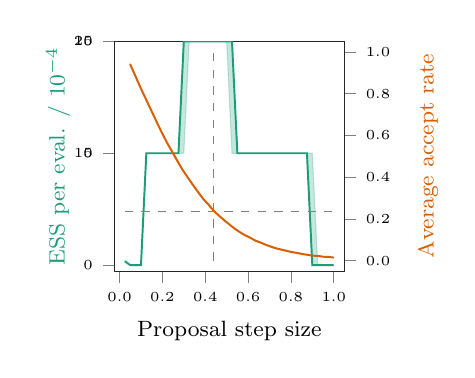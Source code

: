 % This file was created by matplotlib2tikz v0.6.11.
\pgfplotsset{scaled y ticks=false}
\begin{tikzpicture}

\definecolor{color1}{rgb}{0.851,0.373,0.008}
\definecolor{color0}{rgb}{0.106,0.62,0.467}

\begin{axis}[
  xlabel={\footnotesize Proposal step size},
  ylabel={\footnotesize\color{color0} ESS per eval. / $10^{-4}$},
  y label style={at={(axis description cs:-0.15,.5)},rotate=0,anchor=south},
  width=45mm,
  height=45mm,
  xmin=-0.024, xmax=1.049,
  ymin=-5.313e-05, ymax=0.002,
  xtick={-0.2,0,0.2,0.4,0.6,0.8,1,1.2},
  xticklabels={,0.0,0.2,0.4,0.6,0.8,1.0,},
  ytick={-0.0,0,0.0,0.001,0.001,0.001,0.001,0.002,0.002,0.002},
  yticklabels={,0,,5,,10,,15,,20},
  tick align=outside,
  tick pos=left,
  x grid style={white!80.0!black},
  y grid style={white!80.0!black},
  axis line style={lightgray!20.0!black},
  every tick label/.append style={font=\tiny},
]
\path [draw=color0, fill=color0, opacity=0.25] (axis cs:0.025,3.887e-05)
--(axis cs:0.025,3.169e-05)
--(axis cs:0.05,0.0)
--(axis cs:0.075,0.0)
--(axis cs:0.1,0.0)
--(axis cs:0.125,0.001)
--(axis cs:0.15,0.001)
--(axis cs:0.175,0.001)
--(axis cs:0.2,0.001)
--(axis cs:0.225,0.001)
--(axis cs:0.25,0.001)
--(axis cs:0.275,0.001)
--(axis cs:0.3,0.001)
--(axis cs:0.325,0.002)
--(axis cs:0.35,0.002)
--(axis cs:0.375,0.002)
--(axis cs:0.4,0.002)
--(axis cs:0.425,0.002)
--(axis cs:0.45,0.002)
--(axis cs:0.475,0.002)
--(axis cs:0.5,0.002)
--(axis cs:0.525,0.001)
--(axis cs:0.55,0.001)
--(axis cs:0.575,0.001)
--(axis cs:0.6,0.001)
--(axis cs:0.625,0.001)
--(axis cs:0.65,0.001)
--(axis cs:0.675,0.001)
--(axis cs:0.7,0.001)
--(axis cs:0.725,0.001)
--(axis cs:0.75,0.001)
--(axis cs:0.775,0.001)
--(axis cs:0.8,0.001)
--(axis cs:0.825,0.001)
--(axis cs:0.85,0.001)
--(axis cs:0.875,0.001)
--(axis cs:0.9,0.0)
--(axis cs:0.925,0.0)
--(axis cs:0.95,0.0)
--(axis cs:0.975,0.0)
--(axis cs:1,0.0)
--(axis cs:1,0.0)
--(axis cs:1,0.0)
--(axis cs:0.975,0.0)
--(axis cs:0.95,0.0)
--(axis cs:0.925,0.0)
--(axis cs:0.9,0.001)
--(axis cs:0.875,0.001)
--(axis cs:0.85,0.001)
--(axis cs:0.825,0.001)
--(axis cs:0.8,0.001)
--(axis cs:0.775,0.001)
--(axis cs:0.75,0.001)
--(axis cs:0.725,0.001)
--(axis cs:0.7,0.001)
--(axis cs:0.675,0.001)
--(axis cs:0.65,0.001)
--(axis cs:0.625,0.001)
--(axis cs:0.6,0.001)
--(axis cs:0.575,0.001)
--(axis cs:0.55,0.001)
--(axis cs:0.525,0.002)
--(axis cs:0.5,0.002)
--(axis cs:0.475,0.002)
--(axis cs:0.45,0.002)
--(axis cs:0.425,0.002)
--(axis cs:0.4,0.002)
--(axis cs:0.375,0.002)
--(axis cs:0.35,0.002)
--(axis cs:0.325,0.002)
--(axis cs:0.3,0.002)
--(axis cs:0.275,0.001)
--(axis cs:0.25,0.001)
--(axis cs:0.225,0.001)
--(axis cs:0.2,0.001)
--(axis cs:0.175,0.001)
--(axis cs:0.15,0.001)
--(axis cs:0.125,0.001)
--(axis cs:0.1,0.0)
--(axis cs:0.075,0.0)
--(axis cs:0.05,0.0)
--(axis cs:0.025,3.887e-05)
--cycle;

\addplot [line width=0.7pt, color0, forget plot]
table {%
0.025 3.528e-05
0.05 0.0
0.075 0.0
0.1 0.0
0.125 0.001
0.15 0.001
0.175 0.001
0.2 0.001
0.225 0.001
0.25 0.001
0.275 0.001
0.3 0.002
0.325 0.002
0.35 0.002
0.375 0.002
0.4 0.002
0.425 0.002
0.45 0.002
0.475 0.002
0.5 0.002
0.525 0.002
0.55 0.001
0.575 0.001
0.6 0.001
0.625 0.001
0.65 0.001
0.675 0.001
0.7 0.001
0.725 0.001
0.75 0.001
0.775 0.001
0.8 0.001
0.825 0.001
0.85 0.001
0.875 0.001
0.9 0.0
0.925 0.0
0.95 0.0
0.975 0.0
1 0.0
};
\end{axis}

\begin{axis}[
  ylabel={\footnotesize\color{color1} Average accept rate},
  axis y line*=right,
  axis x line=none,
  y label style={at={(axis description cs:1.45,.5)},rotate=0,anchor=south},
  width=45mm,
  height=45mm,
  xmin=-0.05, xmax=1.05,
  ymin=-0.05, ymax=1.05,
  ytick={-0.2,0,0.2,0.4,0.6,0.8,1,1.2},
  yticklabels={,0.0,0.2,0.4,0.6,0.8,1.0,},
  tick align=outside,
  tick pos=right,
  x grid style={white!80.0!black},
  y grid style={white!80.0!black},
  axis line style={lightgray!20.0!black},
  every tick label/.append style={font=\tiny},
]
\path [draw=color1, fill=color1, opacity=0.25] (axis cs:0.025,0.943)
--(axis cs:0.025,0.939)
--(axis cs:0.05,0.882)
--(axis cs:0.075,0.826)
--(axis cs:0.1,0.774)
--(axis cs:0.125,0.719)
--(axis cs:0.15,0.668)
--(axis cs:0.175,0.615)
--(axis cs:0.2,0.566)
--(axis cs:0.225,0.521)
--(axis cs:0.25,0.477)
--(axis cs:0.275,0.435)
--(axis cs:0.3,0.398)
--(axis cs:0.325,0.361)
--(axis cs:0.35,0.326)
--(axis cs:0.375,0.295)
--(axis cs:0.4,0.266)
--(axis cs:0.425,0.236)
--(axis cs:0.45,0.215)
--(axis cs:0.475,0.192)
--(axis cs:0.5,0.173)
--(axis cs:0.525,0.151)
--(axis cs:0.55,0.135)
--(axis cs:0.575,0.12)
--(axis cs:0.6,0.109)
--(axis cs:0.625,0.094)
--(axis cs:0.65,0.084)
--(axis cs:0.675,0.074)
--(axis cs:0.7,0.064)
--(axis cs:0.725,0.057)
--(axis cs:0.75,0.051)
--(axis cs:0.775,0.045)
--(axis cs:0.8,0.039)
--(axis cs:0.825,0.035)
--(axis cs:0.85,0.03)
--(axis cs:0.875,0.027)
--(axis cs:0.9,0.022)
--(axis cs:0.925,0.021)
--(axis cs:0.95,0.018)
--(axis cs:0.975,0.017)
--(axis cs:1,0.014)
--(axis cs:1,0.017)
--(axis cs:1,0.017)
--(axis cs:0.975,0.02)
--(axis cs:0.95,0.02)
--(axis cs:0.925,0.024)
--(axis cs:0.9,0.025)
--(axis cs:0.875,0.03)
--(axis cs:0.85,0.035)
--(axis cs:0.825,0.039)
--(axis cs:0.8,0.043)
--(axis cs:0.775,0.049)
--(axis cs:0.75,0.055)
--(axis cs:0.725,0.06)
--(axis cs:0.7,0.07)
--(axis cs:0.675,0.078)
--(axis cs:0.65,0.089)
--(axis cs:0.625,0.098)
--(axis cs:0.6,0.112)
--(axis cs:0.575,0.124)
--(axis cs:0.55,0.139)
--(axis cs:0.525,0.156)
--(axis cs:0.5,0.175)
--(axis cs:0.475,0.196)
--(axis cs:0.45,0.218)
--(axis cs:0.425,0.242)
--(axis cs:0.4,0.271)
--(axis cs:0.375,0.298)
--(axis cs:0.35,0.332)
--(axis cs:0.325,0.367)
--(axis cs:0.3,0.402)
--(axis cs:0.275,0.44)
--(axis cs:0.25,0.484)
--(axis cs:0.225,0.527)
--(axis cs:0.2,0.57)
--(axis cs:0.175,0.62)
--(axis cs:0.15,0.671)
--(axis cs:0.125,0.724)
--(axis cs:0.1,0.777)
--(axis cs:0.075,0.831)
--(axis cs:0.05,0.889)
--(axis cs:0.025,0.943)
--cycle;

\addplot [line width=0.7pt, color1, forget plot]
table {%
0.025 0.941
0.05 0.885
0.075 0.828
0.1 0.775
0.125 0.722
0.15 0.669
0.175 0.617
0.2 0.568
0.225 0.524
0.25 0.48
0.275 0.437
0.3 0.4
0.325 0.364
0.35 0.329
0.375 0.296
0.4 0.269
0.425 0.239
0.45 0.216
0.475 0.194
0.5 0.174
0.525 0.154
0.55 0.137
0.575 0.122
0.6 0.11
0.625 0.096
0.65 0.087
0.675 0.076
0.7 0.067
0.725 0.059
0.75 0.053
0.775 0.047
0.8 0.041
0.825 0.037
0.85 0.032
0.875 0.028
0.9 0.024
0.925 0.023
0.95 0.019
0.975 0.018
1 0.015
};

\addplot [lightgray!66.928!black, dashed, forget plot]
table {%
0 0.234
1 0.234
};
\addplot [lightgray!66.928!black, dashed, forget plot]
table {%
0.425 0
0.425 1
};

\end{axis}

\end{tikzpicture}
